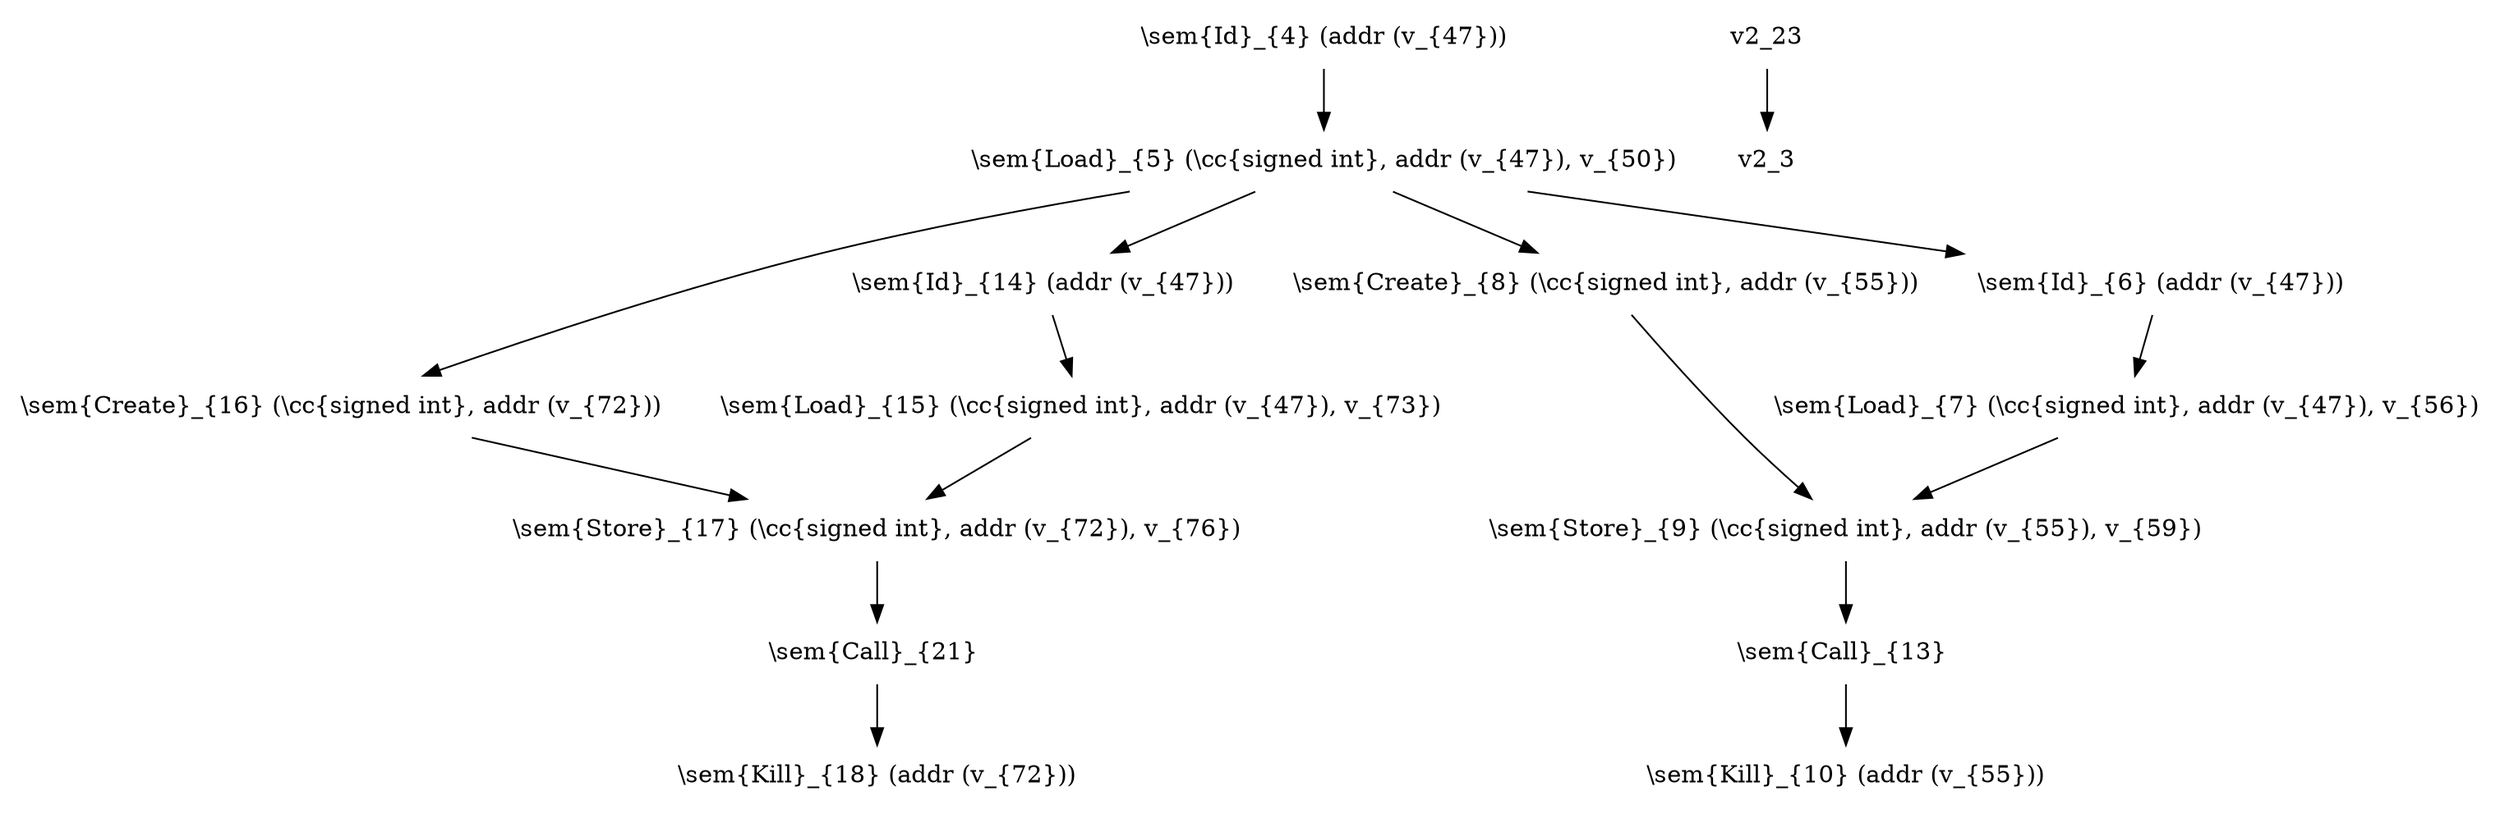digraph G {d2tdocpreamble="\newcommand{\sem}[1]{\small{\textsf{#1}}}\newcommand{\cc}[1]{\text{\footnotesize\ttfamily{#1}}}"; node [shape=none]; v2_21 [label="\\sem{Call}_{21} "]; v2_18 [label="\\sem{Kill}_{18} (addr (v_{72}))"]; v2_17 [label="\\sem{Store}_{17} (\\cc{signed int}, addr (v_{72}), v_{76})"]; v2_16 [label="\\sem{Create}_{16} (\\cc{signed int}, addr (v_{72}))"]; v2_15 [label="\\sem{Load}_{15} (\\cc{signed int}, addr (v_{47}), v_{73})"]; v2_14 [label="\\sem{Id}_{14} (addr (v_{47}))"]; v2_13 [label="\\sem{Call}_{13} "]; v2_10 [label="\\sem{Kill}_{10} (addr (v_{55}))"]; v2_9 [label="\\sem{Store}_{9} (\\cc{signed int}, addr (v_{55}), v_{59})"]; v2_8 [label="\\sem{Create}_{8} (\\cc{signed int}, addr (v_{55}))"]; v2_7 [label="\\sem{Load}_{7} (\\cc{signed int}, addr (v_{47}), v_{56})"]; v2_6 [label="\\sem{Id}_{6} (addr (v_{47}))"]; v2_5 [label="\\sem{Load}_{5} (\\cc{signed int}, addr (v_{47}), v_{50})"]; v2_4 [label="\\sem{Id}_{4} (addr (v_{47}))"]; v2_23 -> v2_3; v2_21 -> v2_18; v2_17 -> v2_21; v2_16 -> v2_17; v2_15 -> v2_17; v2_14 -> v2_15; v2_13 -> v2_10; v2_9 -> v2_13; v2_8 -> v2_9; v2_7 -> v2_9; v2_6 -> v2_7; v2_5 -> v2_16; v2_5 -> v2_14; v2_5 -> v2_8; v2_5 -> v2_6; v2_4 -> v2_5;}